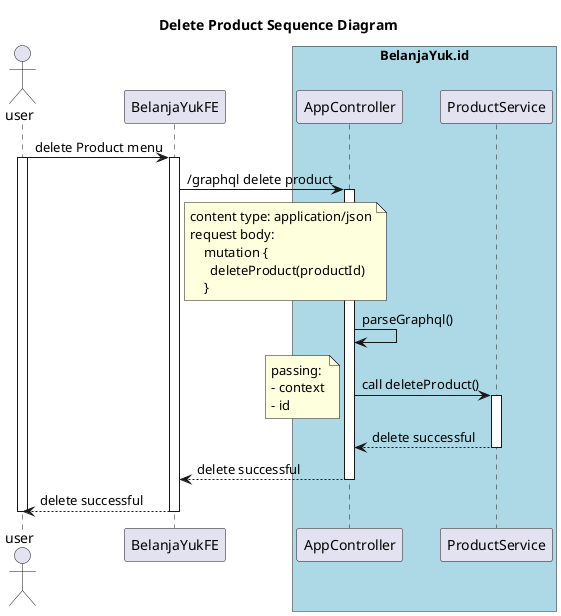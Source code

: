 @startuml
title: Delete Product Sequence Diagram
actor user
participant BelanjaYukFE
box "BelanjaYuk.id" #LightBlue
participant AppController
participant ProductService
end box

user -> BelanjaYukFE ++ : delete Product menu
activate user
BelanjaYukFE -> AppController ++ : /graphql delete product
    note right of BelanjaYukFE
    content type: application/json
    request body:
        mutation {
          deleteProduct(productId)
        }
    end note
AppController -> AppController : parseGraphql()
AppController -> ProductService ++ : call deleteProduct()
    note left
    passing:
    - context
    - id
    end note
ProductService --> AppController -- : delete successful
AppController --> BelanjaYukFE -- : delete successful
BelanjaYukFE --> user -- : delete successful
deactivate user


@enduml